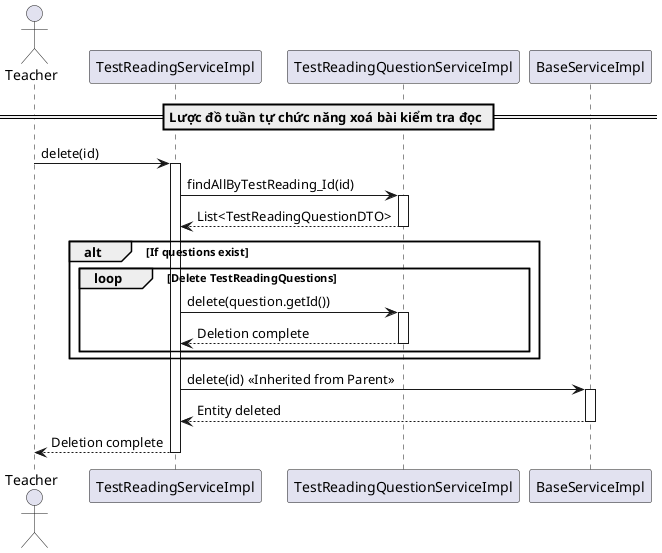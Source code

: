 @startuml deleteTestReading

actor Teacher
participant "TestReadingServiceImpl" as TestReadingService
participant "TestReadingQuestionServiceImpl" as TestReadingQuestionService
participant "BaseServiceImpl" as BaseService

== Lược đồ tuần tự chức năng xoá bài kiểm tra đọc ==
Teacher -> TestReadingService: delete(id)
activate TestReadingService

TestReadingService -> TestReadingQuestionService: findAllByTestReading_Id(id)
activate TestReadingQuestionService
TestReadingQuestionService --> TestReadingService: List<TestReadingQuestionDTO>
deactivate TestReadingQuestionService

alt If questions exist
    loop Delete TestReadingQuestions
        TestReadingService -> TestReadingQuestionService: delete(question.getId())
        activate TestReadingQuestionService
        TestReadingQuestionService --> TestReadingService: Deletion complete
        deactivate TestReadingQuestionService
    end
end

TestReadingService -> BaseService: delete(id) << Inherited from Parent >>
activate BaseService
BaseService --> TestReadingService: Entity deleted
deactivate BaseService

TestReadingService --> Teacher: Deletion complete
deactivate TestReadingService

@enduml
